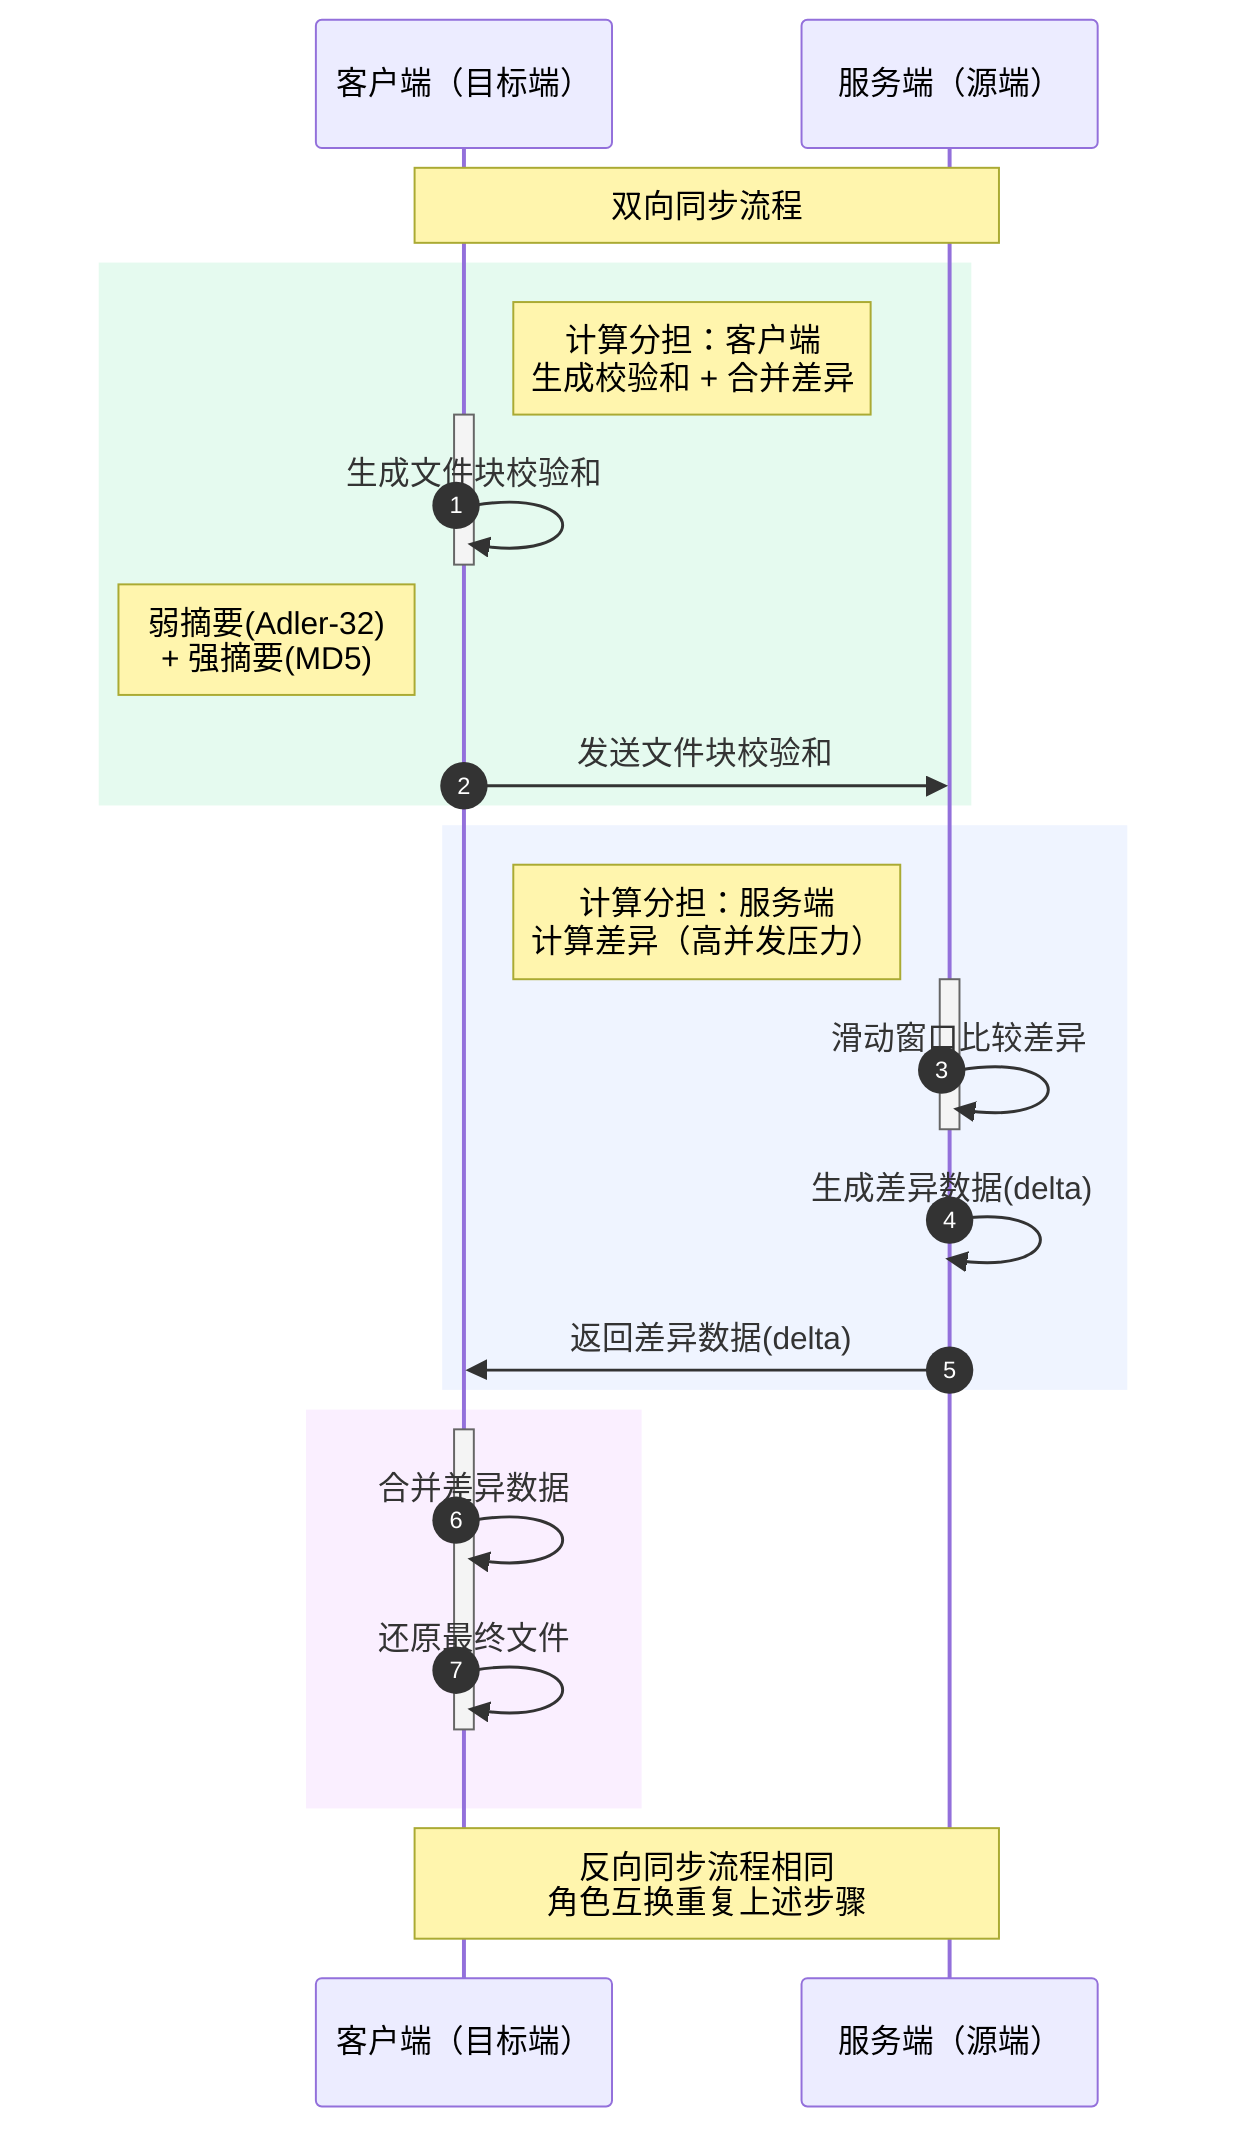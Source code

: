 sequenceDiagram
    participant 客户端 as 客户端（目标端）
    participant 服务端 as 服务端（源端）
    autonumber

    Note over 客户端,服务端: 双向同步流程
    rect rgba(0,200,100,0.1)
        Note right of 客户端: 计算分担：客户端<br>生成校验和 + 合并差异
        activate 客户端
        客户端->>客户端: 生成文件块校验和
        deactivate 客户端
        Note left of 客户端: 弱摘要(Adler-32)<br>+ 强摘要(MD5)
        客户端->>服务端: 发送文件块校验和
    end

    rect rgba(100,150,255,0.1)
        Note left of 服务端: 计算分担：服务端<br>计算差异（高并发压力）
        activate 服务端
        服务端->>服务端: 滑动窗口比较差异
        deactivate 服务端
        服务端->>服务端: 生成差异数据(delta)
        服务端->>客户端: 返回差异数据(delta)
    end

    rect rgba(200,100,255,0.1)
        activate 客户端
        客户端->>客户端: 合并差异数据
        客户端->>客户端: 还原最终文件
        deactivate 客户端
    end

    Note over 客户端,服务端: 反向同步流程相同<br>角色互换重复上述步骤